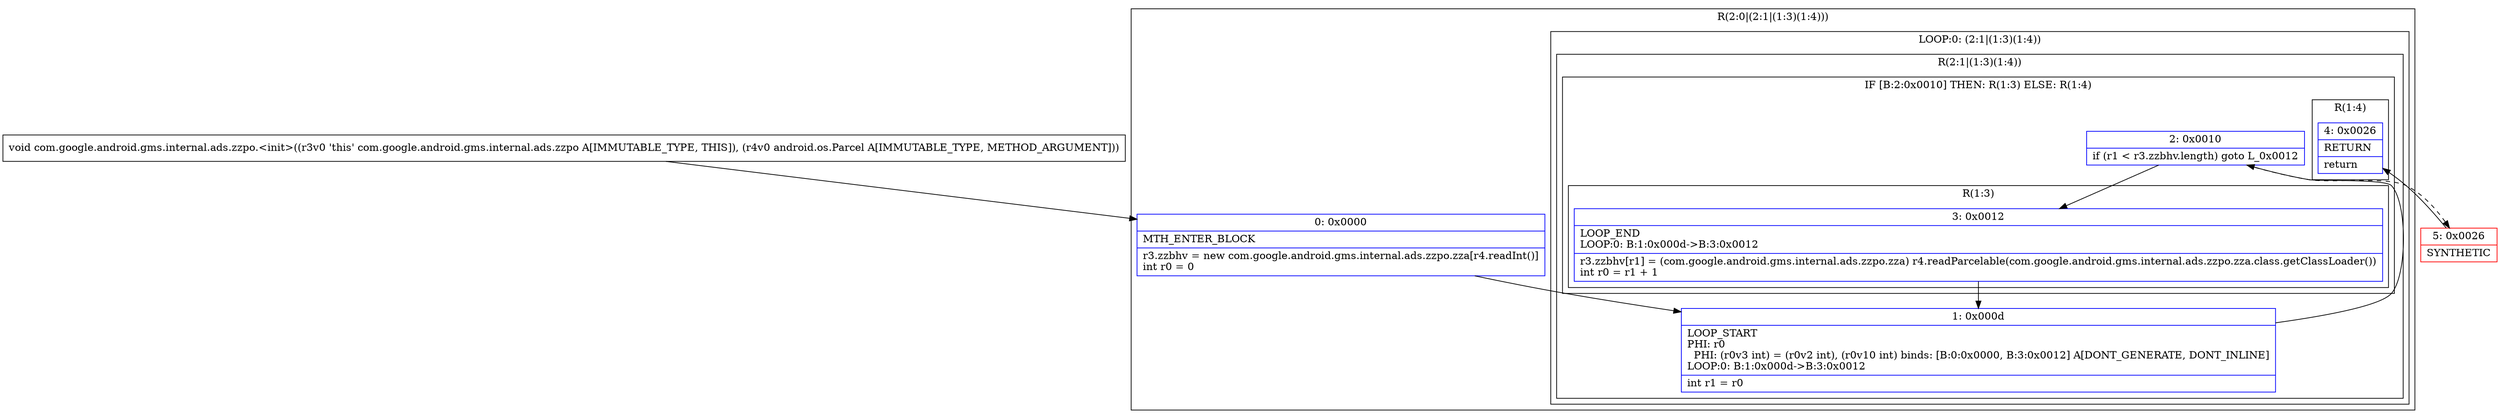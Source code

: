 digraph "CFG forcom.google.android.gms.internal.ads.zzpo.\<init\>(Landroid\/os\/Parcel;)V" {
subgraph cluster_Region_1416605351 {
label = "R(2:0|(2:1|(1:3)(1:4)))";
node [shape=record,color=blue];
Node_0 [shape=record,label="{0\:\ 0x0000|MTH_ENTER_BLOCK\l|r3.zzbhv = new com.google.android.gms.internal.ads.zzpo.zza[r4.readInt()]\lint r0 = 0\l}"];
subgraph cluster_LoopRegion_566536311 {
label = "LOOP:0: (2:1|(1:3)(1:4))";
node [shape=record,color=blue];
subgraph cluster_Region_1444316310 {
label = "R(2:1|(1:3)(1:4))";
node [shape=record,color=blue];
Node_1 [shape=record,label="{1\:\ 0x000d|LOOP_START\lPHI: r0 \l  PHI: (r0v3 int) = (r0v2 int), (r0v10 int) binds: [B:0:0x0000, B:3:0x0012] A[DONT_GENERATE, DONT_INLINE]\lLOOP:0: B:1:0x000d\-\>B:3:0x0012\l|int r1 = r0\l}"];
subgraph cluster_IfRegion_276990023 {
label = "IF [B:2:0x0010] THEN: R(1:3) ELSE: R(1:4)";
node [shape=record,color=blue];
Node_2 [shape=record,label="{2\:\ 0x0010|if (r1 \< r3.zzbhv.length) goto L_0x0012\l}"];
subgraph cluster_Region_1062173532 {
label = "R(1:3)";
node [shape=record,color=blue];
Node_3 [shape=record,label="{3\:\ 0x0012|LOOP_END\lLOOP:0: B:1:0x000d\-\>B:3:0x0012\l|r3.zzbhv[r1] = (com.google.android.gms.internal.ads.zzpo.zza) r4.readParcelable(com.google.android.gms.internal.ads.zzpo.zza.class.getClassLoader())\lint r0 = r1 + 1\l}"];
}
subgraph cluster_Region_1061540712 {
label = "R(1:4)";
node [shape=record,color=blue];
Node_4 [shape=record,label="{4\:\ 0x0026|RETURN\l|return\l}"];
}
}
}
}
}
Node_5 [shape=record,color=red,label="{5\:\ 0x0026|SYNTHETIC\l}"];
MethodNode[shape=record,label="{void com.google.android.gms.internal.ads.zzpo.\<init\>((r3v0 'this' com.google.android.gms.internal.ads.zzpo A[IMMUTABLE_TYPE, THIS]), (r4v0 android.os.Parcel A[IMMUTABLE_TYPE, METHOD_ARGUMENT])) }"];
MethodNode -> Node_0;
Node_0 -> Node_1;
Node_1 -> Node_2;
Node_2 -> Node_3;
Node_2 -> Node_5[style=dashed];
Node_3 -> Node_1;
Node_5 -> Node_4;
}


